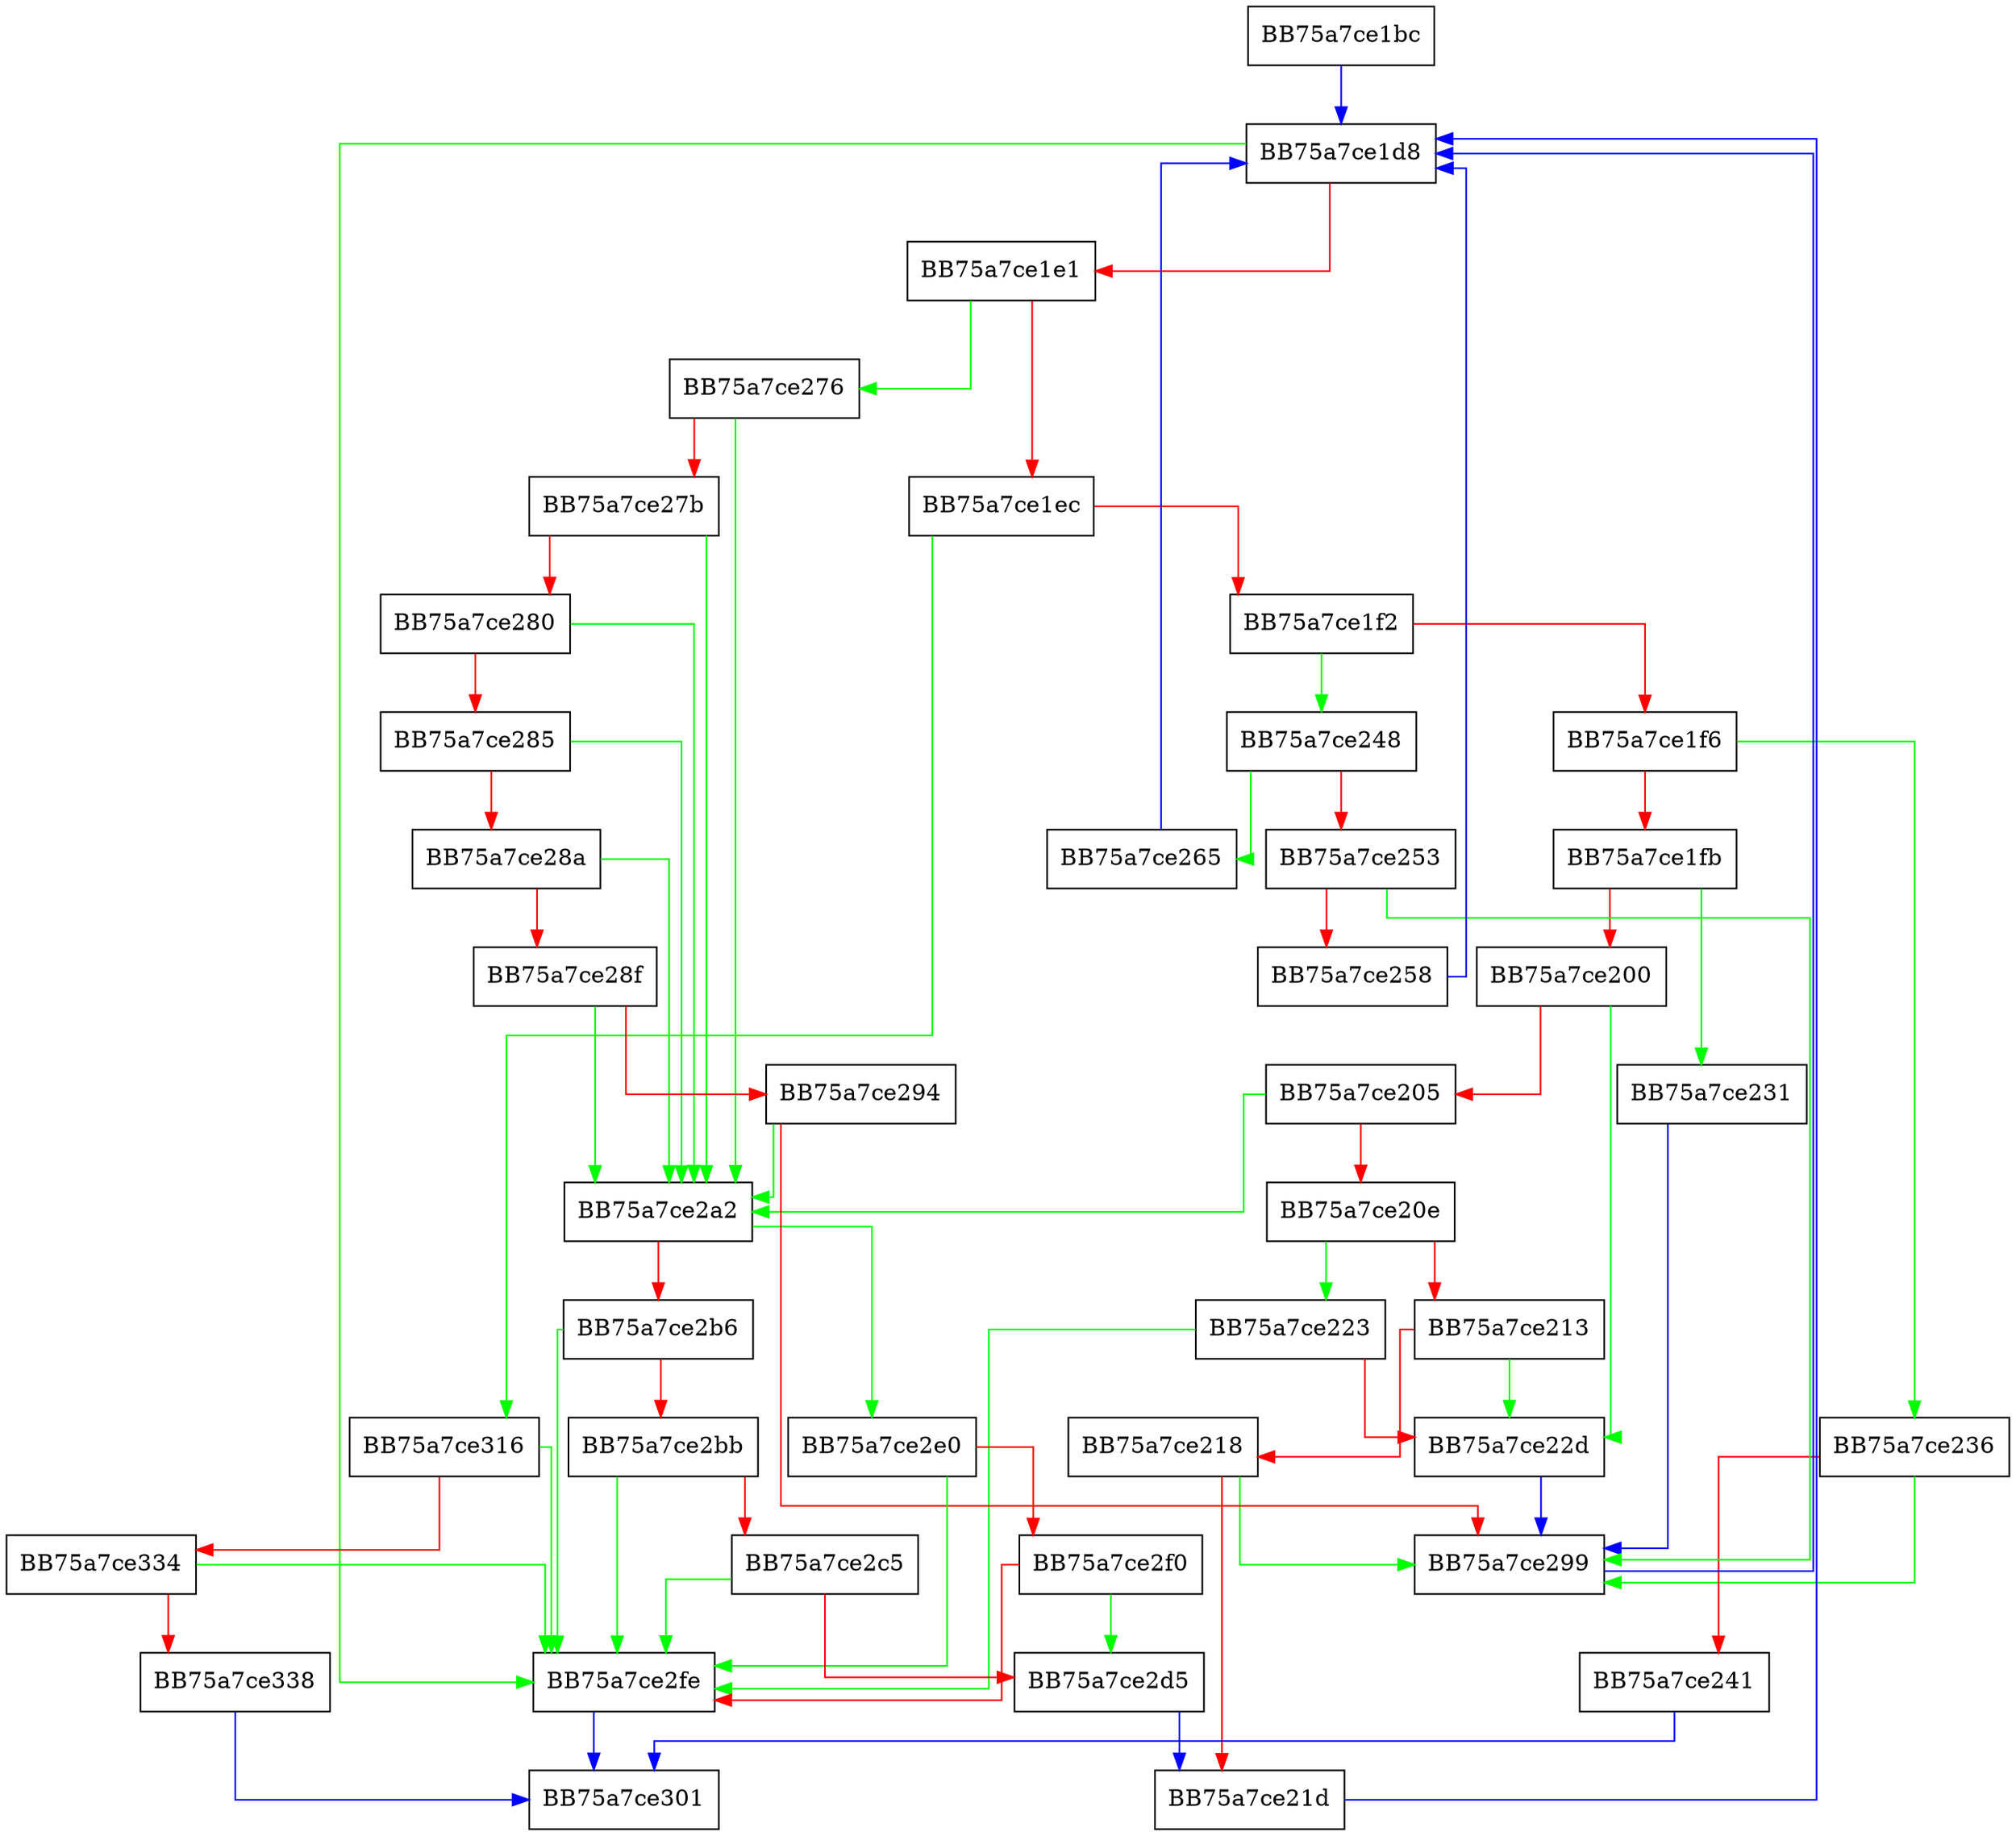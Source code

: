 digraph calculate_backstep {
  node [shape="box"];
  graph [splines=ortho];
  BB75a7ce1bc -> BB75a7ce1d8 [color="blue"];
  BB75a7ce1d8 -> BB75a7ce2fe [color="green"];
  BB75a7ce1d8 -> BB75a7ce1e1 [color="red"];
  BB75a7ce1e1 -> BB75a7ce276 [color="green"];
  BB75a7ce1e1 -> BB75a7ce1ec [color="red"];
  BB75a7ce1ec -> BB75a7ce316 [color="green"];
  BB75a7ce1ec -> BB75a7ce1f2 [color="red"];
  BB75a7ce1f2 -> BB75a7ce248 [color="green"];
  BB75a7ce1f2 -> BB75a7ce1f6 [color="red"];
  BB75a7ce1f6 -> BB75a7ce236 [color="green"];
  BB75a7ce1f6 -> BB75a7ce1fb [color="red"];
  BB75a7ce1fb -> BB75a7ce231 [color="green"];
  BB75a7ce1fb -> BB75a7ce200 [color="red"];
  BB75a7ce200 -> BB75a7ce22d [color="green"];
  BB75a7ce200 -> BB75a7ce205 [color="red"];
  BB75a7ce205 -> BB75a7ce2a2 [color="green"];
  BB75a7ce205 -> BB75a7ce20e [color="red"];
  BB75a7ce20e -> BB75a7ce223 [color="green"];
  BB75a7ce20e -> BB75a7ce213 [color="red"];
  BB75a7ce213 -> BB75a7ce22d [color="green"];
  BB75a7ce213 -> BB75a7ce218 [color="red"];
  BB75a7ce218 -> BB75a7ce299 [color="green"];
  BB75a7ce218 -> BB75a7ce21d [color="red"];
  BB75a7ce21d -> BB75a7ce1d8 [color="blue"];
  BB75a7ce223 -> BB75a7ce2fe [color="green"];
  BB75a7ce223 -> BB75a7ce22d [color="red"];
  BB75a7ce22d -> BB75a7ce299 [color="blue"];
  BB75a7ce231 -> BB75a7ce299 [color="blue"];
  BB75a7ce236 -> BB75a7ce299 [color="green"];
  BB75a7ce236 -> BB75a7ce241 [color="red"];
  BB75a7ce241 -> BB75a7ce301 [color="blue"];
  BB75a7ce248 -> BB75a7ce265 [color="green"];
  BB75a7ce248 -> BB75a7ce253 [color="red"];
  BB75a7ce253 -> BB75a7ce299 [color="green"];
  BB75a7ce253 -> BB75a7ce258 [color="red"];
  BB75a7ce258 -> BB75a7ce1d8 [color="blue"];
  BB75a7ce265 -> BB75a7ce1d8 [color="blue"];
  BB75a7ce276 -> BB75a7ce2a2 [color="green"];
  BB75a7ce276 -> BB75a7ce27b [color="red"];
  BB75a7ce27b -> BB75a7ce2a2 [color="green"];
  BB75a7ce27b -> BB75a7ce280 [color="red"];
  BB75a7ce280 -> BB75a7ce2a2 [color="green"];
  BB75a7ce280 -> BB75a7ce285 [color="red"];
  BB75a7ce285 -> BB75a7ce2a2 [color="green"];
  BB75a7ce285 -> BB75a7ce28a [color="red"];
  BB75a7ce28a -> BB75a7ce2a2 [color="green"];
  BB75a7ce28a -> BB75a7ce28f [color="red"];
  BB75a7ce28f -> BB75a7ce2a2 [color="green"];
  BB75a7ce28f -> BB75a7ce294 [color="red"];
  BB75a7ce294 -> BB75a7ce2a2 [color="green"];
  BB75a7ce294 -> BB75a7ce299 [color="red"];
  BB75a7ce299 -> BB75a7ce1d8 [color="blue"];
  BB75a7ce2a2 -> BB75a7ce2e0 [color="green"];
  BB75a7ce2a2 -> BB75a7ce2b6 [color="red"];
  BB75a7ce2b6 -> BB75a7ce2fe [color="green"];
  BB75a7ce2b6 -> BB75a7ce2bb [color="red"];
  BB75a7ce2bb -> BB75a7ce2fe [color="green"];
  BB75a7ce2bb -> BB75a7ce2c5 [color="red"];
  BB75a7ce2c5 -> BB75a7ce2fe [color="green"];
  BB75a7ce2c5 -> BB75a7ce2d5 [color="red"];
  BB75a7ce2d5 -> BB75a7ce21d [color="blue"];
  BB75a7ce2e0 -> BB75a7ce2fe [color="green"];
  BB75a7ce2e0 -> BB75a7ce2f0 [color="red"];
  BB75a7ce2f0 -> BB75a7ce2d5 [color="green"];
  BB75a7ce2f0 -> BB75a7ce2fe [color="red"];
  BB75a7ce2fe -> BB75a7ce301 [color="blue"];
  BB75a7ce316 -> BB75a7ce2fe [color="green"];
  BB75a7ce316 -> BB75a7ce334 [color="red"];
  BB75a7ce334 -> BB75a7ce2fe [color="green"];
  BB75a7ce334 -> BB75a7ce338 [color="red"];
  BB75a7ce338 -> BB75a7ce301 [color="blue"];
}